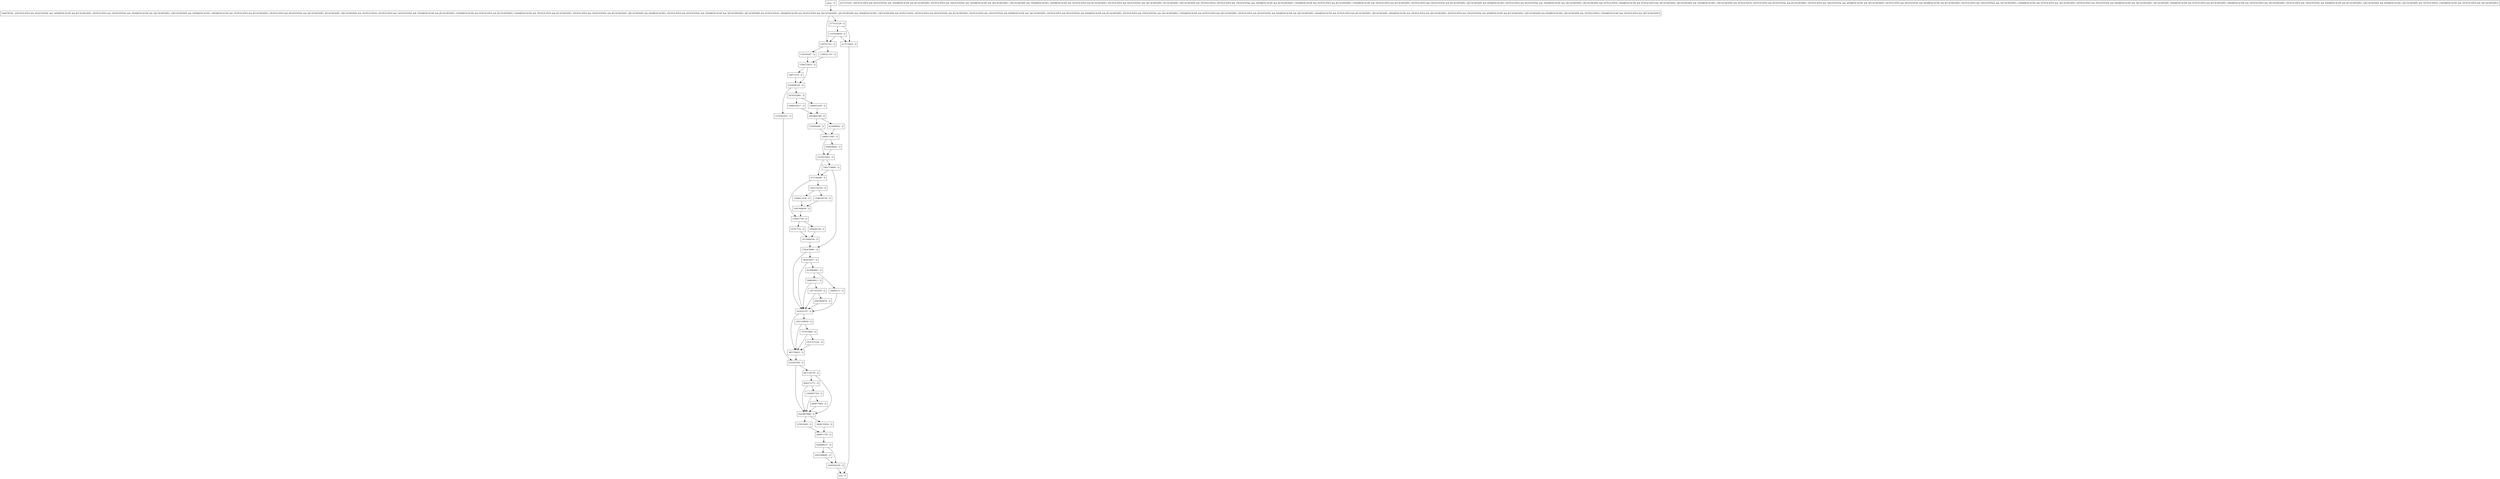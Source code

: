 digraph searchRangeSerializable {
node [shape=record];
600372771 [label="600372771 - []"];
473740289 [label="473740289 - []"];
385759423 [label="385759423 - []"];
1508725933 [label="1508725933 - []"];
341625197 [label="341625197 - []"];
2022897868 [label="2022897868 - []"];
284811736 [label="284811736 - []"];
1367163550 [label="1367163550 - []"];
1401718460 [label="1401718460 - []"];
1468211083 [label="1468211083 - []"];
588836913 [label="588836913 - []"];
1557651803 [label="1557651803 - []"];
159421750 [label="159421750 - []"];
1206611104 [label="1206611104 - []"];
2063904076 [label="2063904076 - []"];
1042268640 [label="1042268640 - []"];
54871279 [label="54871279 - []"];
entry [label="entry - []"];
exit [label="exit - []"];
213714056 [label="213714056 - []"];
1551901931 [label="1551901931 - []"];
2043864799 [label="2043864799 - []"];
218701762 [label="218701762 - []"];
139236297 [label="139236297 - []"];
920066237 [label="920066237 - []"];
34694113 [label="34694113 - []"];
1782479891 [label="1782479891 - []"];
577531329 [label="577531329 - []"];
1588354730 [label="1588354730 - []"];
125010440 [label="125010440 - []"];
1401440620 [label="1401440620 - []"];
622980683 [label="622980683 - []"];
1041124316 [label="1041124316 - []"];
956956602 [label="956956602 - []"];
644678528 [label="644678528 - [(DUPLICATES && SEQUENTIAL && !SHAREDCACHE && JECACHESIZE), (DUPLICATES && !SEQUENTIAL && !SHAREDCACHE && !JECACHESIZE), (!JECACHESIZE && !SHAREDCACHE), (SHAREDCACHE && !DUPLICATES && JECACHESIZE), (DUPLICATES && SEQUENTIAL && !JECACHESIZE), JECACHESIZE, (!JECACHESIZE && !DUPLICATES), (DUPLICATES && !SEQUENTIAL && !SHAREDCACHE && JECACHESIZE), (!SHAREDCACHE && DUPLICATES && JECACHESIZE), (!SHAREDCACHE && !DUPLICATES && JECACHESIZE), (DUPLICATES && !SEQUENTIAL && JECACHESIZE), (JECACHESIZE && SHAREDCACHE), (DUPLICATES && SEQUENTIAL && !SHAREDCACHE && !JECACHESIZE), (JECACHESIZE && DUPLICATES), (SHAREDCACHE && DUPLICATES && !JECACHESIZE), (JECACHESIZE && !SHAREDCACHE), (!JECACHESIZE && DUPLICATES), (DUPLICATES && SEQUENTIAL && JECACHESIZE), (DUPLICATES && !SEQUENTIAL && SHAREDCACHE && !JECACHESIZE), (DUPLICATES && SEQUENTIAL && SHAREDCACHE && JECACHESIZE), (DUPLICATES && !SEQUENTIAL && !JECACHESIZE), (!SHAREDCACHE && DUPLICATES && !JECACHESIZE), (DUPLICATES && SEQUENTIAL && SHAREDCACHE && !JECACHESIZE), (SHAREDCACHE && DUPLICATES && JECACHESIZE), !JECACHESIZE, (SHAREDCACHE && !DUPLICATES && !JECACHESIZE), (DUPLICATES && !SEQUENTIAL && SHAREDCACHE && JECACHESIZE), (!JECACHESIZE && SHAREDCACHE), (JECACHESIZE && !DUPLICATES), (!SHAREDCACHE && !DUPLICATES && !JECACHESIZE)]"];
1071849104 [label="1071849104 - []"];
757915980 [label="757915980 - []"];
1921238950 [label="1921238950 - []"];
783414057 [label="783414057 - []"];
1931237224 [label="1931237224 - []"];
600877849 [label="600877849 - []"];
1870355861 [label="1870355861 - []"];
1698418517 [label="1698418517 - []"];
1639383258 [label="1639383258 - []"];
1308521147 [label="1308521147 - []"];
1668155816 [label="1668155816 - []"];
533856469 [label="533856469 - []"];
50747732 [label="50747732 - []"];
525205594 [label="525205594 - []"];
1290497744 [label="1290497744 - []"];
1107459659 [label="1107459659 - []"];
627537030 [label="627537030 - [(DUPLICATES && SEQUENTIAL && !SHAREDCACHE && JECACHESIZE), (DUPLICATES && !SEQUENTIAL && !SHAREDCACHE && !JECACHESIZE), (!JECACHESIZE && !SHAREDCACHE), (SHAREDCACHE && !DUPLICATES && JECACHESIZE), (DUPLICATES && SEQUENTIAL && !JECACHESIZE), JECACHESIZE, (!JECACHESIZE && !DUPLICATES), (DUPLICATES && !SEQUENTIAL && !SHAREDCACHE && JECACHESIZE), (!SHAREDCACHE && DUPLICATES && JECACHESIZE), (!SHAREDCACHE && !DUPLICATES && JECACHESIZE), (DUPLICATES && !SEQUENTIAL && JECACHESIZE), (JECACHESIZE && SHAREDCACHE), (DUPLICATES && SEQUENTIAL && !SHAREDCACHE && !JECACHESIZE), (JECACHESIZE && DUPLICATES), (SHAREDCACHE && DUPLICATES && !JECACHESIZE), (JECACHESIZE && !SHAREDCACHE), (!JECACHESIZE && DUPLICATES), (DUPLICATES && SEQUENTIAL && JECACHESIZE), (DUPLICATES && !SEQUENTIAL && SHAREDCACHE && !JECACHESIZE), (DUPLICATES && SEQUENTIAL && SHAREDCACHE && JECACHESIZE), (DUPLICATES && !SEQUENTIAL && !JECACHESIZE), (!SHAREDCACHE && DUPLICATES && !JECACHESIZE), (DUPLICATES && SEQUENTIAL && SHAREDCACHE && !JECACHESIZE), !JECACHESIZE, (SHAREDCACHE && DUPLICATES && JECACHESIZE), (SHAREDCACHE && !DUPLICATES && !JECACHESIZE), (DUPLICATES && !SEQUENTIAL && SHAREDCACHE && JECACHESIZE), (!JECACHESIZE && SHAREDCACHE), (JECACHESIZE && !DUPLICATES), (!SHAREDCACHE && !DUPLICATES && !JECACHESIZE)]"];
847134739 [label="847134739 - []"];
529836138 [label="529836138 - []"];
1024496220 [label="1024496220 - []"];
614998642 [label="614998642 - []"];
1290833185 [label="1290833185 - []"];
entry;
exit;
600372771 -> 2022897868;
600372771 -> 1290497744;
473740289 -> 1041124316;
473740289 -> 159421750;
385759423 -> 525205594;
1508725933 -> 1024496220;
1508725933 -> 54871279;
341625197 -> 385759423;
341625197 -> 1921238950;
2022897868 -> 125010440;
2022897868 -> 1668155816;
284811736 -> 920066237;
1367163550 -> 2063904076;
1367163550 -> 341625197;
1401718460 -> 473740289;
1401718460 -> 1782479891;
1468211083 -> 1557651803;
1468211083 -> 956956602;
588836913 -> 1367163550;
588836913 -> 341625197;
1557651803 -> 1401718460;
1557651803 -> 473740289;
159421750 -> 529836138;
159421750 -> 50747732;
1206611104 -> 1401440620;
2063904076 -> 341625197;
1042268640 -> 1639383258;
54871279 -> 1024496220;
entry -> 644678528;
213714056 -> exit;
1551901931 -> 525205594;
2043864799 -> 614998642;
2043864799 -> 533856469;
218701762 -> 139236297;
218701762 -> 1308521147;
139236297 -> 1508725933;
920066237 -> 1639383258;
920066237 -> 1042268640;
34694113 -> 341625197;
1782479891 -> 783414057;
1782479891 -> 341625197;
577531329 -> 1107459659;
577531329 -> 213714056;
1588354730 -> 1401440620;
125010440 -> 284811736;
1401440620 -> 159421750;
622980683 -> 34694113;
622980683 -> 588836913;
1041124316 -> 1206611104;
1041124316 -> 1588354730;
956956602 -> 1557651803;
644678528 -> 577531329;
644678528 -> 218701762;
1071849104 -> 1782479891;
757915980 -> 385759423;
757915980 -> 1931237224;
1921238950 -> 385759423;
1921238950 -> 757915980;
783414057 -> 622980683;
783414057 -> 341625197;
1931237224 -> 385759423;
600877849 -> 2022897868;
1870355861 -> 1698418517;
1870355861 -> 1290833185;
1698418517 -> 2043864799;
1639383258 -> exit;
1308521147 -> 1508725933;
1668155816 -> 284811736;
533856469 -> 1468211083;
50747732 -> 1071849104;
525205594 -> 847134739;
525205594 -> 2022897868;
1290497744 -> 600877849;
1290497744 -> 2022897868;
1107459659 -> 213714056;
1107459659 -> 218701762;
847134739 -> 600372771;
847134739 -> 2022897868;
529836138 -> 1071849104;
1024496220 -> 1551901931;
1024496220 -> 1870355861;
614998642 -> 1468211083;
1290833185 -> 2043864799;
}
